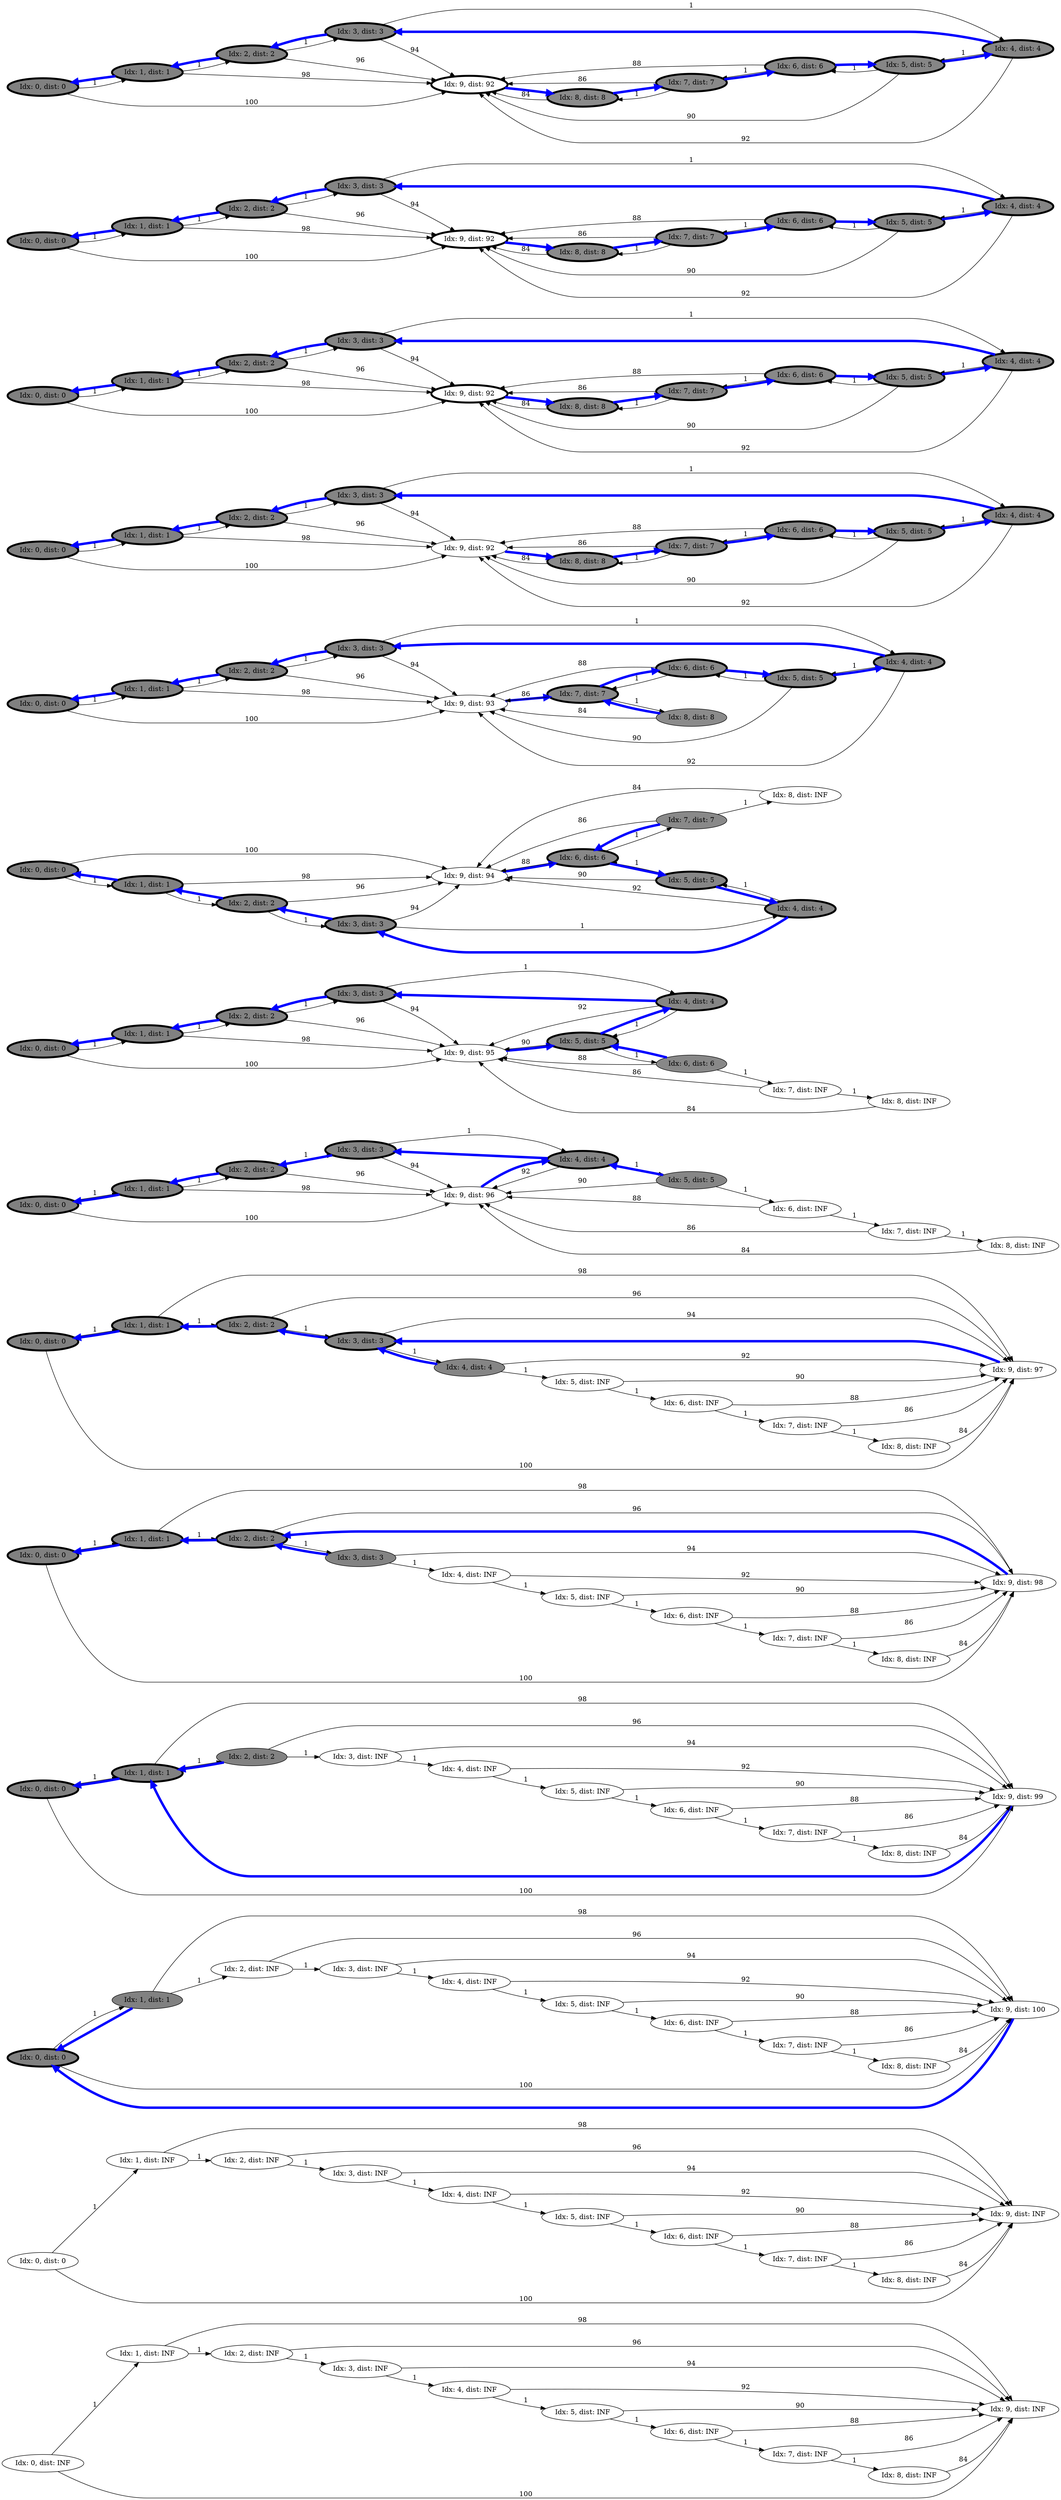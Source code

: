 digraph g
{ 
node [shape=none]
rankdir="LR"
node_0_0
[ shape = oval; fillcolor = "0.0 0.0 inf"; style=filled; label = "Idx: 0, dist: INF" ];
node_0_0 -> node_1_0 [ label="1", len=0.1 ]
node_0_0 -> node_9_0 [ label="100", len=10 ]
node_1_0
[ shape = oval; fillcolor = "0.0 0.0 inf"; style=filled; label = "Idx: 1, dist: INF" ];
node_1_0 -> node_2_0 [ label="1", len=0.1 ]
node_1_0 -> node_9_0 [ label="98", len=9.8 ]
node_2_0
[ shape = oval; fillcolor = "0.0 0.0 inf"; style=filled; label = "Idx: 2, dist: INF" ];
node_2_0 -> node_3_0 [ label="1", len=0.1 ]
node_2_0 -> node_9_0 [ label="96", len=9.6 ]
node_3_0
[ shape = oval; fillcolor = "0.0 0.0 inf"; style=filled; label = "Idx: 3, dist: INF" ];
node_3_0 -> node_4_0 [ label="1", len=0.1 ]
node_3_0 -> node_9_0 [ label="94", len=9.4 ]
node_4_0
[ shape = oval; fillcolor = "0.0 0.0 inf"; style=filled; label = "Idx: 4, dist: INF" ];
node_4_0 -> node_5_0 [ label="1", len=0.1 ]
node_4_0 -> node_9_0 [ label="92", len=9.2 ]
node_5_0
[ shape = oval; fillcolor = "0.0 0.0 inf"; style=filled; label = "Idx: 5, dist: INF" ];
node_5_0 -> node_6_0 [ label="1", len=0.1 ]
node_5_0 -> node_9_0 [ label="90", len=9 ]
node_6_0
[ shape = oval; fillcolor = "0.0 0.0 inf"; style=filled; label = "Idx: 6, dist: INF" ];
node_6_0 -> node_7_0 [ label="1", len=0.1 ]
node_6_0 -> node_9_0 [ label="88", len=8.8 ]
node_7_0
[ shape = oval; fillcolor = "0.0 0.0 inf"; style=filled; label = "Idx: 7, dist: INF" ];
node_7_0 -> node_8_0 [ label="1", len=0.1 ]
node_7_0 -> node_9_0 [ label="86", len=8.6 ]
node_8_0
[ shape = oval; fillcolor = "0.0 0.0 inf"; style=filled; label = "Idx: 8, dist: INF" ];
node_8_0 -> node_9_0 [ label="84", len=8.4 ]
node_9_0
[ shape = oval; fillcolor = "0.0 0.0 inf"; style=filled; label = "Idx: 9, dist: INF" ];
node_0_1
[ shape = oval; fillcolor = "0.0 0.0 -nan"; style=filled; label = "Idx: 0, dist: 0" ];
node_0_1 -> node_1_1 [ label="1", len=0.1 ]
node_0_1 -> node_9_1 [ label="100", len=10 ]
node_1_1
[ shape = oval; fillcolor = "0.0 0.0 inf"; style=filled; label = "Idx: 1, dist: INF" ];
node_1_1 -> node_2_1 [ label="1", len=0.1 ]
node_1_1 -> node_9_1 [ label="98", len=9.8 ]
node_2_1
[ shape = oval; fillcolor = "0.0 0.0 inf"; style=filled; label = "Idx: 2, dist: INF" ];
node_2_1 -> node_3_1 [ label="1", len=0.1 ]
node_2_1 -> node_9_1 [ label="96", len=9.6 ]
node_3_1
[ shape = oval; fillcolor = "0.0 0.0 inf"; style=filled; label = "Idx: 3, dist: INF" ];
node_3_1 -> node_4_1 [ label="1", len=0.1 ]
node_3_1 -> node_9_1 [ label="94", len=9.4 ]
node_4_1
[ shape = oval; fillcolor = "0.0 0.0 inf"; style=filled; label = "Idx: 4, dist: INF" ];
node_4_1 -> node_5_1 [ label="1", len=0.1 ]
node_4_1 -> node_9_1 [ label="92", len=9.2 ]
node_5_1
[ shape = oval; fillcolor = "0.0 0.0 inf"; style=filled; label = "Idx: 5, dist: INF" ];
node_5_1 -> node_6_1 [ label="1", len=0.1 ]
node_5_1 -> node_9_1 [ label="90", len=9 ]
node_6_1
[ shape = oval; fillcolor = "0.0 0.0 inf"; style=filled; label = "Idx: 6, dist: INF" ];
node_6_1 -> node_7_1 [ label="1", len=0.1 ]
node_6_1 -> node_9_1 [ label="88", len=8.8 ]
node_7_1
[ shape = oval; fillcolor = "0.0 0.0 inf"; style=filled; label = "Idx: 7, dist: INF" ];
node_7_1 -> node_8_1 [ label="1", len=0.1 ]
node_7_1 -> node_9_1 [ label="86", len=8.6 ]
node_8_1
[ shape = oval; fillcolor = "0.0 0.0 inf"; style=filled; label = "Idx: 8, dist: INF" ];
node_8_1 -> node_9_1 [ label="84", len=8.4 ]
node_9_1
[ shape = oval; fillcolor = "0.0 0.0 inf"; style=filled; label = "Idx: 9, dist: INF" ];
node_0_2
[ shape = oval; penwidth = 4; fillcolor = "0.0 0.0 0.5"; style=filled; label = "Idx: 0, dist: 0" ];
node_0_2 -> node_1_2 [ label="1", len=0.1 ]
node_0_2 -> node_9_2 [ label="100", len=10 ]
node_1_2
[ shape = oval; fillcolor = "0.0 0.0 0.505"; style=filled; label = "Idx: 1, dist: 1" ];
node_1_2 -> node_2_2 [ label="1", len=0.1 ]
node_1_2 -> node_9_2 [ label="98", len=9.8 ]
node_1_2 -> node_0_2 [ color=blue, penwidth=5, len=0.1 ]
node_2_2
[ shape = oval; fillcolor = "0.0 0.0 5000.5"; style=filled; label = "Idx: 2, dist: INF" ];
node_2_2 -> node_3_2 [ label="1", len=0.1 ]
node_2_2 -> node_9_2 [ label="96", len=9.6 ]
node_3_2
[ shape = oval; fillcolor = "0.0 0.0 5000.5"; style=filled; label = "Idx: 3, dist: INF" ];
node_3_2 -> node_4_2 [ label="1", len=0.1 ]
node_3_2 -> node_9_2 [ label="94", len=9.4 ]
node_4_2
[ shape = oval; fillcolor = "0.0 0.0 5000.5"; style=filled; label = "Idx: 4, dist: INF" ];
node_4_2 -> node_5_2 [ label="1", len=0.1 ]
node_4_2 -> node_9_2 [ label="92", len=9.2 ]
node_5_2
[ shape = oval; fillcolor = "0.0 0.0 5000.5"; style=filled; label = "Idx: 5, dist: INF" ];
node_5_2 -> node_6_2 [ label="1", len=0.1 ]
node_5_2 -> node_9_2 [ label="90", len=9 ]
node_6_2
[ shape = oval; fillcolor = "0.0 0.0 5000.5"; style=filled; label = "Idx: 6, dist: INF" ];
node_6_2 -> node_7_2 [ label="1", len=0.1 ]
node_6_2 -> node_9_2 [ label="88", len=8.8 ]
node_7_2
[ shape = oval; fillcolor = "0.0 0.0 5000.5"; style=filled; label = "Idx: 7, dist: INF" ];
node_7_2 -> node_8_2 [ label="1", len=0.1 ]
node_7_2 -> node_9_2 [ label="86", len=8.6 ]
node_8_2
[ shape = oval; fillcolor = "0.0 0.0 5000.5"; style=filled; label = "Idx: 8, dist: INF" ];
node_8_2 -> node_9_2 [ label="84", len=8.4 ]
node_9_2
[ shape = oval; fillcolor = "0.0 0.0 1"; style=filled; label = "Idx: 9, dist: 100" ];
node_9_2 -> node_0_2 [ color=blue, penwidth=5, len=0.1 ]
node_0_3
[ shape = oval; penwidth = 4; fillcolor = "0.0 0.0 0.5"; style=filled; label = "Idx: 0, dist: 0" ];
node_0_3 -> node_1_3 [ label="1", len=0.1 ]
node_0_3 -> node_9_3 [ label="100", len=10 ]
node_1_3
[ shape = oval; penwidth = 4; fillcolor = "0.0 0.0 0.505051"; style=filled; label = "Idx: 1, dist: 1" ];
node_1_3 -> node_2_3 [ label="1", len=0.1 ]
node_1_3 -> node_9_3 [ label="98", len=9.8 ]
node_1_3 -> node_0_3 [ color=blue, penwidth=5, len=0.1 ]
node_2_3
[ shape = oval; fillcolor = "0.0 0.0 0.510101"; style=filled; label = "Idx: 2, dist: 2" ];
node_2_3 -> node_3_3 [ label="1", len=0.1 ]
node_2_3 -> node_9_3 [ label="96", len=9.6 ]
node_2_3 -> node_1_3 [ color=blue, penwidth=5, len=0.1 ]
node_3_3
[ shape = oval; fillcolor = "0.0 0.0 5051"; style=filled; label = "Idx: 3, dist: INF" ];
node_3_3 -> node_4_3 [ label="1", len=0.1 ]
node_3_3 -> node_9_3 [ label="94", len=9.4 ]
node_4_3
[ shape = oval; fillcolor = "0.0 0.0 5051"; style=filled; label = "Idx: 4, dist: INF" ];
node_4_3 -> node_5_3 [ label="1", len=0.1 ]
node_4_3 -> node_9_3 [ label="92", len=9.2 ]
node_5_3
[ shape = oval; fillcolor = "0.0 0.0 5051"; style=filled; label = "Idx: 5, dist: INF" ];
node_5_3 -> node_6_3 [ label="1", len=0.1 ]
node_5_3 -> node_9_3 [ label="90", len=9 ]
node_6_3
[ shape = oval; fillcolor = "0.0 0.0 5051"; style=filled; label = "Idx: 6, dist: INF" ];
node_6_3 -> node_7_3 [ label="1", len=0.1 ]
node_6_3 -> node_9_3 [ label="88", len=8.8 ]
node_7_3
[ shape = oval; fillcolor = "0.0 0.0 5051"; style=filled; label = "Idx: 7, dist: INF" ];
node_7_3 -> node_8_3 [ label="1", len=0.1 ]
node_7_3 -> node_9_3 [ label="86", len=8.6 ]
node_8_3
[ shape = oval; fillcolor = "0.0 0.0 5051"; style=filled; label = "Idx: 8, dist: INF" ];
node_8_3 -> node_9_3 [ label="84", len=8.4 ]
node_9_3
[ shape = oval; fillcolor = "0.0 0.0 1"; style=filled; label = "Idx: 9, dist: 99" ];
node_9_3 -> node_1_3 [ color=blue, penwidth=5, len=0.1 ]
node_0_4
[ shape = oval; penwidth = 4; fillcolor = "0.0 0.0 0.5"; style=filled; label = "Idx: 0, dist: 0" ];
node_0_4 -> node_1_4 [ label="1", len=0.1 ]
node_0_4 -> node_9_4 [ label="100", len=10 ]
node_1_4
[ shape = oval; penwidth = 4; fillcolor = "0.0 0.0 0.505102"; style=filled; label = "Idx: 1, dist: 1" ];
node_1_4 -> node_2_4 [ label="1", len=0.1 ]
node_1_4 -> node_9_4 [ label="98", len=9.8 ]
node_1_4 -> node_0_4 [ color=blue, penwidth=5, len=0.1 ]
node_2_4
[ shape = oval; penwidth = 4; fillcolor = "0.0 0.0 0.510204"; style=filled; label = "Idx: 2, dist: 2" ];
node_2_4 -> node_3_4 [ label="1", len=0.1 ]
node_2_4 -> node_9_4 [ label="96", len=9.6 ]
node_2_4 -> node_1_4 [ color=blue, penwidth=5, len=0.1 ]
node_3_4
[ shape = oval; fillcolor = "0.0 0.0 0.515306"; style=filled; label = "Idx: 3, dist: 3" ];
node_3_4 -> node_4_4 [ label="1", len=0.1 ]
node_3_4 -> node_9_4 [ label="94", len=9.4 ]
node_3_4 -> node_2_4 [ color=blue, penwidth=5, len=0.1 ]
node_4_4
[ shape = oval; fillcolor = "0.0 0.0 5102.54"; style=filled; label = "Idx: 4, dist: INF" ];
node_4_4 -> node_5_4 [ label="1", len=0.1 ]
node_4_4 -> node_9_4 [ label="92", len=9.2 ]
node_5_4
[ shape = oval; fillcolor = "0.0 0.0 5102.54"; style=filled; label = "Idx: 5, dist: INF" ];
node_5_4 -> node_6_4 [ label="1", len=0.1 ]
node_5_4 -> node_9_4 [ label="90", len=9 ]
node_6_4
[ shape = oval; fillcolor = "0.0 0.0 5102.54"; style=filled; label = "Idx: 6, dist: INF" ];
node_6_4 -> node_7_4 [ label="1", len=0.1 ]
node_6_4 -> node_9_4 [ label="88", len=8.8 ]
node_7_4
[ shape = oval; fillcolor = "0.0 0.0 5102.54"; style=filled; label = "Idx: 7, dist: INF" ];
node_7_4 -> node_8_4 [ label="1", len=0.1 ]
node_7_4 -> node_9_4 [ label="86", len=8.6 ]
node_8_4
[ shape = oval; fillcolor = "0.0 0.0 5102.54"; style=filled; label = "Idx: 8, dist: INF" ];
node_8_4 -> node_9_4 [ label="84", len=8.4 ]
node_9_4
[ shape = oval; fillcolor = "0.0 0.0 1"; style=filled; label = "Idx: 9, dist: 98" ];
node_9_4 -> node_2_4 [ color=blue, penwidth=5, len=0.1 ]
node_0_5
[ shape = oval; penwidth = 4; fillcolor = "0.0 0.0 0.5"; style=filled; label = "Idx: 0, dist: 0" ];
node_0_5 -> node_1_5 [ label="1", len=0.1 ]
node_0_5 -> node_9_5 [ label="100", len=10 ]
node_1_5
[ shape = oval; penwidth = 4; fillcolor = "0.0 0.0 0.505155"; style=filled; label = "Idx: 1, dist: 1" ];
node_1_5 -> node_2_5 [ label="1", len=0.1 ]
node_1_5 -> node_9_5 [ label="98", len=9.8 ]
node_1_5 -> node_0_5 [ color=blue, penwidth=5, len=0.1 ]
node_2_5
[ shape = oval; penwidth = 4; fillcolor = "0.0 0.0 0.510309"; style=filled; label = "Idx: 2, dist: 2" ];
node_2_5 -> node_3_5 [ label="1", len=0.1 ]
node_2_5 -> node_9_5 [ label="96", len=9.6 ]
node_2_5 -> node_1_5 [ color=blue, penwidth=5, len=0.1 ]
node_3_5
[ shape = oval; penwidth = 4; fillcolor = "0.0 0.0 0.515464"; style=filled; label = "Idx: 3, dist: 3" ];
node_3_5 -> node_4_5 [ label="1", len=0.1 ]
node_3_5 -> node_9_5 [ label="94", len=9.4 ]
node_3_5 -> node_2_5 [ color=blue, penwidth=5, len=0.1 ]
node_4_5
[ shape = oval; fillcolor = "0.0 0.0 0.520619"; style=filled; label = "Idx: 4, dist: 4" ];
node_4_5 -> node_5_5 [ label="1", len=0.1 ]
node_4_5 -> node_9_5 [ label="92", len=9.2 ]
node_4_5 -> node_3_5 [ color=blue, penwidth=5, len=0.1 ]
node_5_5
[ shape = oval; fillcolor = "0.0 0.0 5155.14"; style=filled; label = "Idx: 5, dist: INF" ];
node_5_5 -> node_6_5 [ label="1", len=0.1 ]
node_5_5 -> node_9_5 [ label="90", len=9 ]
node_6_5
[ shape = oval; fillcolor = "0.0 0.0 5155.14"; style=filled; label = "Idx: 6, dist: INF" ];
node_6_5 -> node_7_5 [ label="1", len=0.1 ]
node_6_5 -> node_9_5 [ label="88", len=8.8 ]
node_7_5
[ shape = oval; fillcolor = "0.0 0.0 5155.14"; style=filled; label = "Idx: 7, dist: INF" ];
node_7_5 -> node_8_5 [ label="1", len=0.1 ]
node_7_5 -> node_9_5 [ label="86", len=8.6 ]
node_8_5
[ shape = oval; fillcolor = "0.0 0.0 5155.14"; style=filled; label = "Idx: 8, dist: INF" ];
node_8_5 -> node_9_5 [ label="84", len=8.4 ]
node_9_5
[ shape = oval; fillcolor = "0.0 0.0 1"; style=filled; label = "Idx: 9, dist: 97" ];
node_9_5 -> node_3_5 [ color=blue, penwidth=5, len=0.1 ]
node_0_6
[ shape = oval; penwidth = 4; fillcolor = "0.0 0.0 0.5"; style=filled; label = "Idx: 0, dist: 0" ];
node_0_6 -> node_1_6 [ label="1", len=0.1 ]
node_0_6 -> node_9_6 [ label="100", len=10 ]
node_1_6
[ shape = oval; penwidth = 4; fillcolor = "0.0 0.0 0.505208"; style=filled; label = "Idx: 1, dist: 1" ];
node_1_6 -> node_2_6 [ label="1", len=0.1 ]
node_1_6 -> node_9_6 [ label="98", len=9.8 ]
node_1_6 -> node_0_6 [ color=blue, penwidth=5, len=0.1 ]
node_2_6
[ shape = oval; penwidth = 4; fillcolor = "0.0 0.0 0.510417"; style=filled; label = "Idx: 2, dist: 2" ];
node_2_6 -> node_3_6 [ label="1", len=0.1 ]
node_2_6 -> node_9_6 [ label="96", len=9.6 ]
node_2_6 -> node_1_6 [ color=blue, penwidth=5, len=0.1 ]
node_3_6
[ shape = oval; penwidth = 4; fillcolor = "0.0 0.0 0.515625"; style=filled; label = "Idx: 3, dist: 3" ];
node_3_6 -> node_4_6 [ label="1", len=0.1 ]
node_3_6 -> node_9_6 [ label="94", len=9.4 ]
node_3_6 -> node_2_6 [ color=blue, penwidth=5, len=0.1 ]
node_4_6
[ shape = oval; penwidth = 4; fillcolor = "0.0 0.0 0.520833"; style=filled; label = "Idx: 4, dist: 4" ];
node_4_6 -> node_5_6 [ label="1", len=0.1 ]
node_4_6 -> node_9_6 [ label="92", len=9.2 ]
node_4_6 -> node_3_6 [ color=blue, penwidth=5, len=0.1 ]
node_5_6
[ shape = oval; fillcolor = "0.0 0.0 0.526042"; style=filled; label = "Idx: 5, dist: 5" ];
node_5_6 -> node_6_6 [ label="1", len=0.1 ]
node_5_6 -> node_9_6 [ label="90", len=9 ]
node_5_6 -> node_4_6 [ color=blue, penwidth=5, len=0.1 ]
node_6_6
[ shape = oval; fillcolor = "0.0 0.0 5208.83"; style=filled; label = "Idx: 6, dist: INF" ];
node_6_6 -> node_7_6 [ label="1", len=0.1 ]
node_6_6 -> node_9_6 [ label="88", len=8.8 ]
node_7_6
[ shape = oval; fillcolor = "0.0 0.0 5208.83"; style=filled; label = "Idx: 7, dist: INF" ];
node_7_6 -> node_8_6 [ label="1", len=0.1 ]
node_7_6 -> node_9_6 [ label="86", len=8.6 ]
node_8_6
[ shape = oval; fillcolor = "0.0 0.0 5208.83"; style=filled; label = "Idx: 8, dist: INF" ];
node_8_6 -> node_9_6 [ label="84", len=8.4 ]
node_9_6
[ shape = oval; fillcolor = "0.0 0.0 1"; style=filled; label = "Idx: 9, dist: 96" ];
node_9_6 -> node_4_6 [ color=blue, penwidth=5, len=0.1 ]
node_0_7
[ shape = oval; penwidth = 4; fillcolor = "0.0 0.0 0.5"; style=filled; label = "Idx: 0, dist: 0" ];
node_0_7 -> node_1_7 [ label="1", len=0.1 ]
node_0_7 -> node_9_7 [ label="100", len=10 ]
node_1_7
[ shape = oval; penwidth = 4; fillcolor = "0.0 0.0 0.505263"; style=filled; label = "Idx: 1, dist: 1" ];
node_1_7 -> node_2_7 [ label="1", len=0.1 ]
node_1_7 -> node_9_7 [ label="98", len=9.8 ]
node_1_7 -> node_0_7 [ color=blue, penwidth=5, len=0.1 ]
node_2_7
[ shape = oval; penwidth = 4; fillcolor = "0.0 0.0 0.510526"; style=filled; label = "Idx: 2, dist: 2" ];
node_2_7 -> node_3_7 [ label="1", len=0.1 ]
node_2_7 -> node_9_7 [ label="96", len=9.6 ]
node_2_7 -> node_1_7 [ color=blue, penwidth=5, len=0.1 ]
node_3_7
[ shape = oval; penwidth = 4; fillcolor = "0.0 0.0 0.515789"; style=filled; label = "Idx: 3, dist: 3" ];
node_3_7 -> node_4_7 [ label="1", len=0.1 ]
node_3_7 -> node_9_7 [ label="94", len=9.4 ]
node_3_7 -> node_2_7 [ color=blue, penwidth=5, len=0.1 ]
node_4_7
[ shape = oval; penwidth = 4; fillcolor = "0.0 0.0 0.521053"; style=filled; label = "Idx: 4, dist: 4" ];
node_4_7 -> node_5_7 [ label="1", len=0.1 ]
node_4_7 -> node_9_7 [ label="92", len=9.2 ]
node_4_7 -> node_3_7 [ color=blue, penwidth=5, len=0.1 ]
node_5_7
[ shape = oval; penwidth = 4; fillcolor = "0.0 0.0 0.526316"; style=filled; label = "Idx: 5, dist: 5" ];
node_5_7 -> node_6_7 [ label="1", len=0.1 ]
node_5_7 -> node_9_7 [ label="90", len=9 ]
node_5_7 -> node_4_7 [ color=blue, penwidth=5, len=0.1 ]
node_6_7
[ shape = oval; fillcolor = "0.0 0.0 0.531579"; style=filled; label = "Idx: 6, dist: 6" ];
node_6_7 -> node_7_7 [ label="1", len=0.1 ]
node_6_7 -> node_9_7 [ label="88", len=8.8 ]
node_6_7 -> node_5_7 [ color=blue, penwidth=5, len=0.1 ]
node_7_7
[ shape = oval; fillcolor = "0.0 0.0 5263.66"; style=filled; label = "Idx: 7, dist: INF" ];
node_7_7 -> node_8_7 [ label="1", len=0.1 ]
node_7_7 -> node_9_7 [ label="86", len=8.6 ]
node_8_7
[ shape = oval; fillcolor = "0.0 0.0 5263.66"; style=filled; label = "Idx: 8, dist: INF" ];
node_8_7 -> node_9_7 [ label="84", len=8.4 ]
node_9_7
[ shape = oval; fillcolor = "0.0 0.0 1"; style=filled; label = "Idx: 9, dist: 95" ];
node_9_7 -> node_5_7 [ color=blue, penwidth=5, len=0.1 ]
node_0_8
[ shape = oval; penwidth = 4; fillcolor = "0.0 0.0 0.5"; style=filled; label = "Idx: 0, dist: 0" ];
node_0_8 -> node_1_8 [ label="1", len=0.1 ]
node_0_8 -> node_9_8 [ label="100", len=10 ]
node_1_8
[ shape = oval; penwidth = 4; fillcolor = "0.0 0.0 0.505319"; style=filled; label = "Idx: 1, dist: 1" ];
node_1_8 -> node_2_8 [ label="1", len=0.1 ]
node_1_8 -> node_9_8 [ label="98", len=9.8 ]
node_1_8 -> node_0_8 [ color=blue, penwidth=5, len=0.1 ]
node_2_8
[ shape = oval; penwidth = 4; fillcolor = "0.0 0.0 0.510638"; style=filled; label = "Idx: 2, dist: 2" ];
node_2_8 -> node_3_8 [ label="1", len=0.1 ]
node_2_8 -> node_9_8 [ label="96", len=9.6 ]
node_2_8 -> node_1_8 [ color=blue, penwidth=5, len=0.1 ]
node_3_8
[ shape = oval; penwidth = 4; fillcolor = "0.0 0.0 0.515957"; style=filled; label = "Idx: 3, dist: 3" ];
node_3_8 -> node_4_8 [ label="1", len=0.1 ]
node_3_8 -> node_9_8 [ label="94", len=9.4 ]
node_3_8 -> node_2_8 [ color=blue, penwidth=5, len=0.1 ]
node_4_8
[ shape = oval; penwidth = 4; fillcolor = "0.0 0.0 0.521277"; style=filled; label = "Idx: 4, dist: 4" ];
node_4_8 -> node_5_8 [ label="1", len=0.1 ]
node_4_8 -> node_9_8 [ label="92", len=9.2 ]
node_4_8 -> node_3_8 [ color=blue, penwidth=5, len=0.1 ]
node_5_8
[ shape = oval; penwidth = 4; fillcolor = "0.0 0.0 0.526596"; style=filled; label = "Idx: 5, dist: 5" ];
node_5_8 -> node_6_8 [ label="1", len=0.1 ]
node_5_8 -> node_9_8 [ label="90", len=9 ]
node_5_8 -> node_4_8 [ color=blue, penwidth=5, len=0.1 ]
node_6_8
[ shape = oval; penwidth = 4; fillcolor = "0.0 0.0 0.531915"; style=filled; label = "Idx: 6, dist: 6" ];
node_6_8 -> node_7_8 [ label="1", len=0.1 ]
node_6_8 -> node_9_8 [ label="88", len=8.8 ]
node_6_8 -> node_5_8 [ color=blue, penwidth=5, len=0.1 ]
node_7_8
[ shape = oval; fillcolor = "0.0 0.0 0.537234"; style=filled; label = "Idx: 7, dist: 7" ];
node_7_8 -> node_8_8 [ label="1", len=0.1 ]
node_7_8 -> node_9_8 [ label="86", len=8.6 ]
node_7_8 -> node_6_8 [ color=blue, penwidth=5, len=0.1 ]
node_8_8
[ shape = oval; fillcolor = "0.0 0.0 5319.65"; style=filled; label = "Idx: 8, dist: INF" ];
node_8_8 -> node_9_8 [ label="84", len=8.4 ]
node_9_8
[ shape = oval; fillcolor = "0.0 0.0 1"; style=filled; label = "Idx: 9, dist: 94" ];
node_9_8 -> node_6_8 [ color=blue, penwidth=5, len=0.1 ]
node_0_9
[ shape = oval; penwidth = 4; fillcolor = "0.0 0.0 0.5"; style=filled; label = "Idx: 0, dist: 0" ];
node_0_9 -> node_1_9 [ label="1", len=0.1 ]
node_0_9 -> node_9_9 [ label="100", len=10 ]
node_1_9
[ shape = oval; penwidth = 4; fillcolor = "0.0 0.0 0.505376"; style=filled; label = "Idx: 1, dist: 1" ];
node_1_9 -> node_2_9 [ label="1", len=0.1 ]
node_1_9 -> node_9_9 [ label="98", len=9.8 ]
node_1_9 -> node_0_9 [ color=blue, penwidth=5, len=0.1 ]
node_2_9
[ shape = oval; penwidth = 4; fillcolor = "0.0 0.0 0.510753"; style=filled; label = "Idx: 2, dist: 2" ];
node_2_9 -> node_3_9 [ label="1", len=0.1 ]
node_2_9 -> node_9_9 [ label="96", len=9.6 ]
node_2_9 -> node_1_9 [ color=blue, penwidth=5, len=0.1 ]
node_3_9
[ shape = oval; penwidth = 4; fillcolor = "0.0 0.0 0.516129"; style=filled; label = "Idx: 3, dist: 3" ];
node_3_9 -> node_4_9 [ label="1", len=0.1 ]
node_3_9 -> node_9_9 [ label="94", len=9.4 ]
node_3_9 -> node_2_9 [ color=blue, penwidth=5, len=0.1 ]
node_4_9
[ shape = oval; penwidth = 4; fillcolor = "0.0 0.0 0.521505"; style=filled; label = "Idx: 4, dist: 4" ];
node_4_9 -> node_5_9 [ label="1", len=0.1 ]
node_4_9 -> node_9_9 [ label="92", len=9.2 ]
node_4_9 -> node_3_9 [ color=blue, penwidth=5, len=0.1 ]
node_5_9
[ shape = oval; penwidth = 4; fillcolor = "0.0 0.0 0.526882"; style=filled; label = "Idx: 5, dist: 5" ];
node_5_9 -> node_6_9 [ label="1", len=0.1 ]
node_5_9 -> node_9_9 [ label="90", len=9 ]
node_5_9 -> node_4_9 [ color=blue, penwidth=5, len=0.1 ]
node_6_9
[ shape = oval; penwidth = 4; fillcolor = "0.0 0.0 0.532258"; style=filled; label = "Idx: 6, dist: 6" ];
node_6_9 -> node_7_9 [ label="1", len=0.1 ]
node_6_9 -> node_9_9 [ label="88", len=8.8 ]
node_6_9 -> node_5_9 [ color=blue, penwidth=5, len=0.1 ]
node_7_9
[ shape = oval; penwidth = 4; fillcolor = "0.0 0.0 0.537634"; style=filled; label = "Idx: 7, dist: 7" ];
node_7_9 -> node_8_9 [ label="1", len=0.1 ]
node_7_9 -> node_9_9 [ label="86", len=8.6 ]
node_7_9 -> node_6_9 [ color=blue, penwidth=5, len=0.1 ]
node_8_9
[ shape = oval; fillcolor = "0.0 0.0 0.543011"; style=filled; label = "Idx: 8, dist: 8" ];
node_8_9 -> node_9_9 [ label="84", len=8.4 ]
node_8_9 -> node_7_9 [ color=blue, penwidth=5, len=0.1 ]
node_9_9
[ shape = oval; fillcolor = "0.0 0.0 1"; style=filled; label = "Idx: 9, dist: 93" ];
node_9_9 -> node_7_9 [ color=blue, penwidth=5, len=0.1 ]
node_0_10
[ shape = oval; penwidth = 4; fillcolor = "0.0 0.0 0.5"; style=filled; label = "Idx: 0, dist: 0" ];
node_0_10 -> node_1_10 [ label="1", len=0.1 ]
node_0_10 -> node_9_10 [ label="100", len=10 ]
node_1_10
[ shape = oval; penwidth = 4; fillcolor = "0.0 0.0 0.505435"; style=filled; label = "Idx: 1, dist: 1" ];
node_1_10 -> node_2_10 [ label="1", len=0.1 ]
node_1_10 -> node_9_10 [ label="98", len=9.8 ]
node_1_10 -> node_0_10 [ color=blue, penwidth=5, len=0.1 ]
node_2_10
[ shape = oval; penwidth = 4; fillcolor = "0.0 0.0 0.51087"; style=filled; label = "Idx: 2, dist: 2" ];
node_2_10 -> node_3_10 [ label="1", len=0.1 ]
node_2_10 -> node_9_10 [ label="96", len=9.6 ]
node_2_10 -> node_1_10 [ color=blue, penwidth=5, len=0.1 ]
node_3_10
[ shape = oval; penwidth = 4; fillcolor = "0.0 0.0 0.516304"; style=filled; label = "Idx: 3, dist: 3" ];
node_3_10 -> node_4_10 [ label="1", len=0.1 ]
node_3_10 -> node_9_10 [ label="94", len=9.4 ]
node_3_10 -> node_2_10 [ color=blue, penwidth=5, len=0.1 ]
node_4_10
[ shape = oval; penwidth = 4; fillcolor = "0.0 0.0 0.521739"; style=filled; label = "Idx: 4, dist: 4" ];
node_4_10 -> node_5_10 [ label="1", len=0.1 ]
node_4_10 -> node_9_10 [ label="92", len=9.2 ]
node_4_10 -> node_3_10 [ color=blue, penwidth=5, len=0.1 ]
node_5_10
[ shape = oval; penwidth = 4; fillcolor = "0.0 0.0 0.527174"; style=filled; label = "Idx: 5, dist: 5" ];
node_5_10 -> node_6_10 [ label="1", len=0.1 ]
node_5_10 -> node_9_10 [ label="90", len=9 ]
node_5_10 -> node_4_10 [ color=blue, penwidth=5, len=0.1 ]
node_6_10
[ shape = oval; penwidth = 4; fillcolor = "0.0 0.0 0.532609"; style=filled; label = "Idx: 6, dist: 6" ];
node_6_10 -> node_7_10 [ label="1", len=0.1 ]
node_6_10 -> node_9_10 [ label="88", len=8.8 ]
node_6_10 -> node_5_10 [ color=blue, penwidth=5, len=0.1 ]
node_7_10
[ shape = oval; penwidth = 4; fillcolor = "0.0 0.0 0.538043"; style=filled; label = "Idx: 7, dist: 7" ];
node_7_10 -> node_8_10 [ label="1", len=0.1 ]
node_7_10 -> node_9_10 [ label="86", len=8.6 ]
node_7_10 -> node_6_10 [ color=blue, penwidth=5, len=0.1 ]
node_8_10
[ shape = oval; penwidth = 4; fillcolor = "0.0 0.0 0.543478"; style=filled; label = "Idx: 8, dist: 8" ];
node_8_10 -> node_9_10 [ label="84", len=8.4 ]
node_8_10 -> node_7_10 [ color=blue, penwidth=5, len=0.1 ]
node_9_10
[ shape = oval; fillcolor = "0.0 0.0 1"; style=filled; label = "Idx: 9, dist: 92" ];
node_9_10 -> node_8_10 [ color=blue, penwidth=5, len=0.1 ]
node_0_11
[ shape = oval; penwidth = 4; fillcolor = "0.0 0.0 0.5"; style=filled; label = "Idx: 0, dist: 0" ];
node_0_11 -> node_1_11 [ label="1", len=0.1 ]
node_0_11 -> node_9_11 [ label="100", len=10 ]
node_1_11
[ shape = oval; penwidth = 4; fillcolor = "0.0 0.0 0.505435"; style=filled; label = "Idx: 1, dist: 1" ];
node_1_11 -> node_2_11 [ label="1", len=0.1 ]
node_1_11 -> node_9_11 [ label="98", len=9.8 ]
node_1_11 -> node_0_11 [ color=blue, penwidth=5, len=0.1 ]
node_2_11
[ shape = oval; penwidth = 4; fillcolor = "0.0 0.0 0.51087"; style=filled; label = "Idx: 2, dist: 2" ];
node_2_11 -> node_3_11 [ label="1", len=0.1 ]
node_2_11 -> node_9_11 [ label="96", len=9.6 ]
node_2_11 -> node_1_11 [ color=blue, penwidth=5, len=0.1 ]
node_3_11
[ shape = oval; penwidth = 4; fillcolor = "0.0 0.0 0.516304"; style=filled; label = "Idx: 3, dist: 3" ];
node_3_11 -> node_4_11 [ label="1", len=0.1 ]
node_3_11 -> node_9_11 [ label="94", len=9.4 ]
node_3_11 -> node_2_11 [ color=blue, penwidth=5, len=0.1 ]
node_4_11
[ shape = oval; penwidth = 4; fillcolor = "0.0 0.0 0.521739"; style=filled; label = "Idx: 4, dist: 4" ];
node_4_11 -> node_5_11 [ label="1", len=0.1 ]
node_4_11 -> node_9_11 [ label="92", len=9.2 ]
node_4_11 -> node_3_11 [ color=blue, penwidth=5, len=0.1 ]
node_5_11
[ shape = oval; penwidth = 4; fillcolor = "0.0 0.0 0.527174"; style=filled; label = "Idx: 5, dist: 5" ];
node_5_11 -> node_6_11 [ label="1", len=0.1 ]
node_5_11 -> node_9_11 [ label="90", len=9 ]
node_5_11 -> node_4_11 [ color=blue, penwidth=5, len=0.1 ]
node_6_11
[ shape = oval; penwidth = 4; fillcolor = "0.0 0.0 0.532609"; style=filled; label = "Idx: 6, dist: 6" ];
node_6_11 -> node_7_11 [ label="1", len=0.1 ]
node_6_11 -> node_9_11 [ label="88", len=8.8 ]
node_6_11 -> node_5_11 [ color=blue, penwidth=5, len=0.1 ]
node_7_11
[ shape = oval; penwidth = 4; fillcolor = "0.0 0.0 0.538043"; style=filled; label = "Idx: 7, dist: 7" ];
node_7_11 -> node_8_11 [ label="1", len=0.1 ]
node_7_11 -> node_9_11 [ label="86", len=8.6 ]
node_7_11 -> node_6_11 [ color=blue, penwidth=5, len=0.1 ]
node_8_11
[ shape = oval; penwidth = 4; fillcolor = "0.0 0.0 0.543478"; style=filled; label = "Idx: 8, dist: 8" ];
node_8_11 -> node_9_11 [ label="84", len=8.4 ]
node_8_11 -> node_7_11 [ color=blue, penwidth=5, len=0.1 ]
node_9_11
[ shape = oval; penwidth = 4; fillcolor = "0.0 0.0 1"; style=filled; label = "Idx: 9, dist: 92" ];
node_9_11 -> node_8_11 [ color=blue, penwidth=5, len=0.1 ]
node_0_12
[ shape = oval; penwidth = 4; fillcolor = "0.0 0.0 0.5"; style=filled; label = "Idx: 0, dist: 0" ];
node_0_12 -> node_1_12 [ label="1", len=0.1 ]
node_0_12 -> node_9_12 [ label="100", len=10 ]
node_1_12
[ shape = oval; penwidth = 4; fillcolor = "0.0 0.0 0.505435"; style=filled; label = "Idx: 1, dist: 1" ];
node_1_12 -> node_2_12 [ label="1", len=0.1 ]
node_1_12 -> node_9_12 [ label="98", len=9.8 ]
node_1_12 -> node_0_12 [ color=blue, penwidth=5, len=0.1 ]
node_2_12
[ shape = oval; penwidth = 4; fillcolor = "0.0 0.0 0.51087"; style=filled; label = "Idx: 2, dist: 2" ];
node_2_12 -> node_3_12 [ label="1", len=0.1 ]
node_2_12 -> node_9_12 [ label="96", len=9.6 ]
node_2_12 -> node_1_12 [ color=blue, penwidth=5, len=0.1 ]
node_3_12
[ shape = oval; penwidth = 4; fillcolor = "0.0 0.0 0.516304"; style=filled; label = "Idx: 3, dist: 3" ];
node_3_12 -> node_4_12 [ label="1", len=0.1 ]
node_3_12 -> node_9_12 [ label="94", len=9.4 ]
node_3_12 -> node_2_12 [ color=blue, penwidth=5, len=0.1 ]
node_4_12
[ shape = oval; penwidth = 4; fillcolor = "0.0 0.0 0.521739"; style=filled; label = "Idx: 4, dist: 4" ];
node_4_12 -> node_5_12 [ label="1", len=0.1 ]
node_4_12 -> node_9_12 [ label="92", len=9.2 ]
node_4_12 -> node_3_12 [ color=blue, penwidth=5, len=0.1 ]
node_5_12
[ shape = oval; penwidth = 4; fillcolor = "0.0 0.0 0.527174"; style=filled; label = "Idx: 5, dist: 5" ];
node_5_12 -> node_6_12 [ label="1", len=0.1 ]
node_5_12 -> node_9_12 [ label="90", len=9 ]
node_5_12 -> node_4_12 [ color=blue, penwidth=5, len=0.1 ]
node_6_12
[ shape = oval; penwidth = 4; fillcolor = "0.0 0.0 0.532609"; style=filled; label = "Idx: 6, dist: 6" ];
node_6_12 -> node_7_12 [ label="1", len=0.1 ]
node_6_12 -> node_9_12 [ label="88", len=8.8 ]
node_6_12 -> node_5_12 [ color=blue, penwidth=5, len=0.1 ]
node_7_12
[ shape = oval; penwidth = 4; fillcolor = "0.0 0.0 0.538043"; style=filled; label = "Idx: 7, dist: 7" ];
node_7_12 -> node_8_12 [ label="1", len=0.1 ]
node_7_12 -> node_9_12 [ label="86", len=8.6 ]
node_7_12 -> node_6_12 [ color=blue, penwidth=5, len=0.1 ]
node_8_12
[ shape = oval; penwidth = 4; fillcolor = "0.0 0.0 0.543478"; style=filled; label = "Idx: 8, dist: 8" ];
node_8_12 -> node_9_12 [ label="84", len=8.4 ]
node_8_12 -> node_7_12 [ color=blue, penwidth=5, len=0.1 ]
node_9_12
[ shape = oval; penwidth = 4; fillcolor = "0.0 0.0 1"; style=filled; label = "Idx: 9, dist: 92" ];
node_9_12 -> node_8_12 [ color=blue, penwidth=5, len=0.1 ]
node_0_13
[ shape = oval; penwidth = 4; fillcolor = "0.0 0.0 0.5"; style=filled; label = "Idx: 0, dist: 0" ];
node_0_13 -> node_1_13 [ label="1", len=0.1 ]
node_0_13 -> node_9_13 [ label="100", len=10 ]
node_1_13
[ shape = oval; penwidth = 4; fillcolor = "0.0 0.0 0.505435"; style=filled; label = "Idx: 1, dist: 1" ];
node_1_13 -> node_2_13 [ label="1", len=0.1 ]
node_1_13 -> node_9_13 [ label="98", len=9.8 ]
node_1_13 -> node_0_13 [ color=blue, penwidth=5, len=0.1 ]
node_2_13
[ shape = oval; penwidth = 4; fillcolor = "0.0 0.0 0.51087"; style=filled; label = "Idx: 2, dist: 2" ];
node_2_13 -> node_3_13 [ label="1", len=0.1 ]
node_2_13 -> node_9_13 [ label="96", len=9.6 ]
node_2_13 -> node_1_13 [ color=blue, penwidth=5, len=0.1 ]
node_3_13
[ shape = oval; penwidth = 4; fillcolor = "0.0 0.0 0.516304"; style=filled; label = "Idx: 3, dist: 3" ];
node_3_13 -> node_4_13 [ label="1", len=0.1 ]
node_3_13 -> node_9_13 [ label="94", len=9.4 ]
node_3_13 -> node_2_13 [ color=blue, penwidth=5, len=0.1 ]
node_4_13
[ shape = oval; penwidth = 4; fillcolor = "0.0 0.0 0.521739"; style=filled; label = "Idx: 4, dist: 4" ];
node_4_13 -> node_5_13 [ label="1", len=0.1 ]
node_4_13 -> node_9_13 [ label="92", len=9.2 ]
node_4_13 -> node_3_13 [ color=blue, penwidth=5, len=0.1 ]
node_5_13
[ shape = oval; penwidth = 4; fillcolor = "0.0 0.0 0.527174"; style=filled; label = "Idx: 5, dist: 5" ];
node_5_13 -> node_6_13 [ label="1", len=0.1 ]
node_5_13 -> node_9_13 [ label="90", len=9 ]
node_5_13 -> node_4_13 [ color=blue, penwidth=5, len=0.1 ]
node_6_13
[ shape = oval; penwidth = 4; fillcolor = "0.0 0.0 0.532609"; style=filled; label = "Idx: 6, dist: 6" ];
node_6_13 -> node_7_13 [ label="1", len=0.1 ]
node_6_13 -> node_9_13 [ label="88", len=8.8 ]
node_6_13 -> node_5_13 [ color=blue, penwidth=5, len=0.1 ]
node_7_13
[ shape = oval; penwidth = 4; fillcolor = "0.0 0.0 0.538043"; style=filled; label = "Idx: 7, dist: 7" ];
node_7_13 -> node_8_13 [ label="1", len=0.1 ]
node_7_13 -> node_9_13 [ label="86", len=8.6 ]
node_7_13 -> node_6_13 [ color=blue, penwidth=5, len=0.1 ]
node_8_13
[ shape = oval; penwidth = 4; fillcolor = "0.0 0.0 0.543478"; style=filled; label = "Idx: 8, dist: 8" ];
node_8_13 -> node_9_13 [ label="84", len=8.4 ]
node_8_13 -> node_7_13 [ color=blue, penwidth=5, len=0.1 ]
node_9_13
[ shape = oval; penwidth = 4; fillcolor = "0.0 0.0 1"; style=filled; label = "Idx: 9, dist: 92" ];
node_9_13 -> node_8_13 [ color=blue, penwidth=5, len=0.1 ]
}
